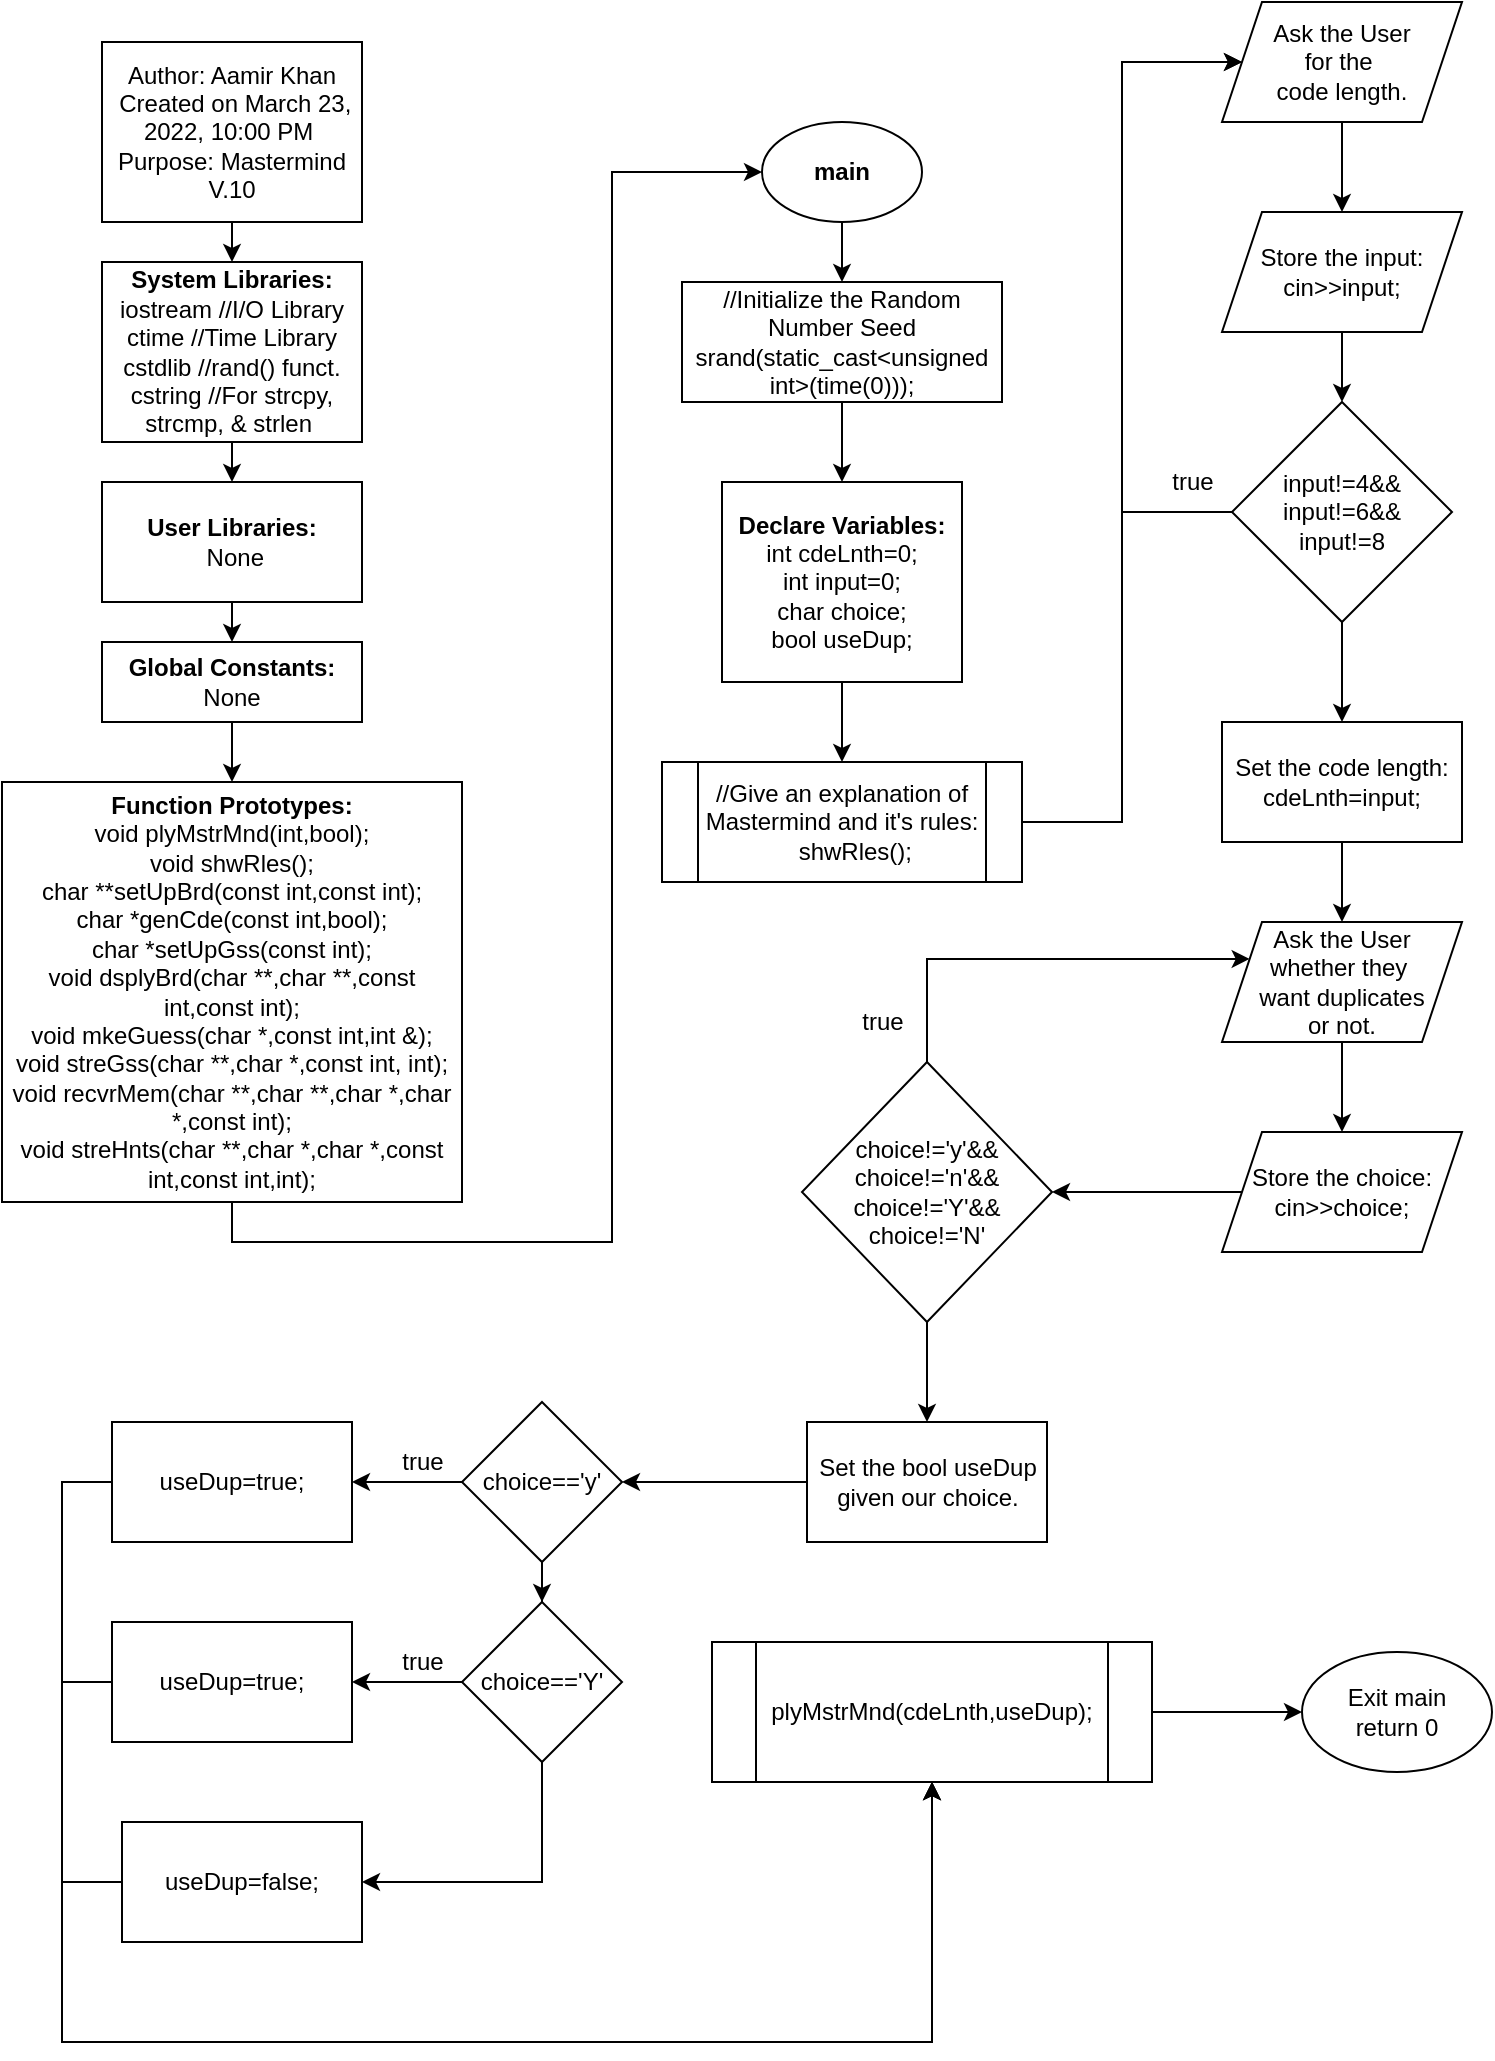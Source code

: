 <mxfile version="17.2.1" type="device"><diagram id="b_TR4aFq3v-l38ESzA4e" name="Page-1"><mxGraphModel dx="868" dy="492" grid="1" gridSize="10" guides="1" tooltips="1" connect="1" arrows="1" fold="1" page="1" pageScale="1" pageWidth="850" pageHeight="1100" math="0" shadow="0"><root><mxCell id="0"/><mxCell id="1" parent="0"/><mxCell id="e4MrpylPwvR585BsnCM_-1" style="edgeStyle=orthogonalEdgeStyle;rounded=0;orthogonalLoop=1;jettySize=auto;html=1;exitX=0.5;exitY=1;exitDx=0;exitDy=0;entryX=0.5;entryY=0;entryDx=0;entryDy=0;" parent="1" source="e4MrpylPwvR585BsnCM_-2" target="e4MrpylPwvR585BsnCM_-4" edge="1"><mxGeometry relative="1" as="geometry"/></mxCell><mxCell id="e4MrpylPwvR585BsnCM_-2" value="&lt;div&gt;Author: Aamir Khan&lt;/div&gt;&lt;div&gt;&amp;nbsp;Created on March 23, 2022, 10:00 PM&lt;span&gt;&amp;nbsp;&lt;/span&gt;&lt;/div&gt;&lt;div&gt;&lt;span&gt;Purpose: Mastermind&lt;/span&gt;&lt;/div&gt;&lt;div&gt;&lt;span&gt;V.10&lt;/span&gt;&lt;/div&gt;" style="rounded=0;whiteSpace=wrap;html=1;" parent="1" vertex="1"><mxGeometry x="70" y="50" width="130" height="90" as="geometry"/></mxCell><mxCell id="e4MrpylPwvR585BsnCM_-3" style="edgeStyle=orthogonalEdgeStyle;rounded=0;orthogonalLoop=1;jettySize=auto;html=1;exitX=0.5;exitY=1;exitDx=0;exitDy=0;entryX=0.5;entryY=0;entryDx=0;entryDy=0;" parent="1" source="e4MrpylPwvR585BsnCM_-4" target="e4MrpylPwvR585BsnCM_-6" edge="1"><mxGeometry relative="1" as="geometry"/></mxCell><mxCell id="e4MrpylPwvR585BsnCM_-4" value="&lt;div&gt;&lt;b&gt;System Libraries:&lt;/b&gt;&lt;/div&gt;&lt;div&gt;iostream //I/O Library&lt;/div&gt;&lt;div&gt;ctime //Time Library&lt;/div&gt;&lt;div&gt;cstdlib //rand() funct.&lt;/div&gt;&lt;div&gt;cstring //For strcpy,&lt;/div&gt;&lt;div&gt;strcmp, &amp;amp; strlen&amp;nbsp;&lt;/div&gt;" style="rounded=0;whiteSpace=wrap;html=1;" parent="1" vertex="1"><mxGeometry x="70" y="160" width="130" height="90" as="geometry"/></mxCell><mxCell id="e4MrpylPwvR585BsnCM_-5" style="edgeStyle=orthogonalEdgeStyle;rounded=0;orthogonalLoop=1;jettySize=auto;html=1;exitX=0.5;exitY=1;exitDx=0;exitDy=0;entryX=0.5;entryY=0;entryDx=0;entryDy=0;" parent="1" source="e4MrpylPwvR585BsnCM_-6" target="e4MrpylPwvR585BsnCM_-7" edge="1"><mxGeometry relative="1" as="geometry"/></mxCell><mxCell id="e4MrpylPwvR585BsnCM_-6" value="&lt;b&gt;User Libraries:&lt;br&gt;&lt;/b&gt;&amp;nbsp;None" style="rounded=0;whiteSpace=wrap;html=1;" parent="1" vertex="1"><mxGeometry x="70" y="270" width="130" height="60" as="geometry"/></mxCell><mxCell id="e4MrpylPwvR585BsnCM_-9" style="edgeStyle=orthogonalEdgeStyle;rounded=0;orthogonalLoop=1;jettySize=auto;html=1;exitX=0.5;exitY=1;exitDx=0;exitDy=0;entryX=0.5;entryY=0;entryDx=0;entryDy=0;" parent="1" source="e4MrpylPwvR585BsnCM_-7" target="e4MrpylPwvR585BsnCM_-8" edge="1"><mxGeometry relative="1" as="geometry"/></mxCell><mxCell id="e4MrpylPwvR585BsnCM_-7" value="&lt;b&gt;Global Constants:&lt;/b&gt;&lt;br&gt;None" style="rounded=0;whiteSpace=wrap;html=1;" parent="1" vertex="1"><mxGeometry x="70" y="350" width="130" height="40" as="geometry"/></mxCell><mxCell id="e4MrpylPwvR585BsnCM_-11" style="edgeStyle=orthogonalEdgeStyle;rounded=0;orthogonalLoop=1;jettySize=auto;html=1;exitX=0.5;exitY=1;exitDx=0;exitDy=0;entryX=0;entryY=0.5;entryDx=0;entryDy=0;" parent="1" source="e4MrpylPwvR585BsnCM_-8" target="e4MrpylPwvR585BsnCM_-10" edge="1"><mxGeometry relative="1" as="geometry"/></mxCell><mxCell id="e4MrpylPwvR585BsnCM_-8" value="&lt;b&gt;Function Prototypes:&lt;/b&gt;&lt;br&gt;&lt;div&gt;void plyMstrMnd(int,bool);&lt;br&gt;&lt;/div&gt;&lt;div&gt;void shwRles();&lt;br&gt;&lt;/div&gt;&lt;div&gt;char **setUpBrd(const int,const int);&lt;br&gt;&lt;/div&gt;&lt;div&gt;char *genCde(const int,bool);&lt;br&gt;&lt;/div&gt;&lt;div&gt;char *setUpGss(const int);&lt;br&gt;&lt;/div&gt;&lt;div&gt;void dsplyBrd(char **,char **,const int,const int);&lt;br&gt;&lt;/div&gt;&lt;div&gt;void mkeGuess(char *,const int,int &amp;amp;);&lt;br&gt;&lt;/div&gt;&lt;div&gt;void streGss(char **,char *,const int, int);&lt;br&gt;&lt;/div&gt;&lt;div&gt;void recvrMem(char **,char **,char *,char *,const int);&lt;br&gt;&lt;/div&gt;&lt;div&gt;void streHnts(char **,char *,char *,const int,const int,int);&lt;br&gt;&lt;/div&gt;" style="rounded=0;whiteSpace=wrap;html=1;" parent="1" vertex="1"><mxGeometry x="20" y="420" width="230" height="210" as="geometry"/></mxCell><mxCell id="e4MrpylPwvR585BsnCM_-13" style="edgeStyle=orthogonalEdgeStyle;rounded=0;orthogonalLoop=1;jettySize=auto;html=1;exitX=0.5;exitY=1;exitDx=0;exitDy=0;entryX=0.5;entryY=0;entryDx=0;entryDy=0;" parent="1" source="e4MrpylPwvR585BsnCM_-10" target="e4MrpylPwvR585BsnCM_-12" edge="1"><mxGeometry relative="1" as="geometry"/></mxCell><mxCell id="e4MrpylPwvR585BsnCM_-10" value="&lt;b&gt;main&lt;/b&gt;" style="ellipse;whiteSpace=wrap;html=1;" parent="1" vertex="1"><mxGeometry x="400" y="90" width="80" height="50" as="geometry"/></mxCell><mxCell id="e4MrpylPwvR585BsnCM_-16" style="edgeStyle=orthogonalEdgeStyle;rounded=0;orthogonalLoop=1;jettySize=auto;html=1;exitX=0.5;exitY=1;exitDx=0;exitDy=0;entryX=0.5;entryY=0;entryDx=0;entryDy=0;" parent="1" source="e4MrpylPwvR585BsnCM_-12" target="e4MrpylPwvR585BsnCM_-14" edge="1"><mxGeometry relative="1" as="geometry"/></mxCell><mxCell id="e4MrpylPwvR585BsnCM_-12" value="&lt;div&gt;//Initialize the Random Number Seed&lt;/div&gt;&lt;div&gt;&lt;span&gt;srand(static_cast&amp;lt;unsigned int&amp;gt;(time(0)));&lt;/span&gt;&lt;br&gt;&lt;/div&gt;" style="rounded=0;whiteSpace=wrap;html=1;" parent="1" vertex="1"><mxGeometry x="360" y="170" width="160" height="60" as="geometry"/></mxCell><mxCell id="e4MrpylPwvR585BsnCM_-17" style="edgeStyle=orthogonalEdgeStyle;rounded=0;orthogonalLoop=1;jettySize=auto;html=1;exitX=0.5;exitY=1;exitDx=0;exitDy=0;entryX=0.5;entryY=0;entryDx=0;entryDy=0;" parent="1" source="e4MrpylPwvR585BsnCM_-14" target="e4MrpylPwvR585BsnCM_-15" edge="1"><mxGeometry relative="1" as="geometry"/></mxCell><mxCell id="e4MrpylPwvR585BsnCM_-14" value="&lt;b&gt;Declare Variables:&lt;/b&gt;&lt;br&gt;&lt;div&gt;&lt;div&gt;int cdeLnth=0;&lt;/div&gt;&lt;div&gt;int input=0;&lt;/div&gt;&lt;div&gt;&lt;span&gt;char choice;&lt;/span&gt;&lt;/div&gt;&lt;div&gt;&lt;span&gt;bool useDup;&lt;/span&gt;&lt;/div&gt;&lt;/div&gt;" style="rounded=0;whiteSpace=wrap;html=1;" parent="1" vertex="1"><mxGeometry x="380" y="270" width="120" height="100" as="geometry"/></mxCell><mxCell id="e4MrpylPwvR585BsnCM_-21" style="edgeStyle=orthogonalEdgeStyle;rounded=0;orthogonalLoop=1;jettySize=auto;html=1;exitX=1;exitY=0.5;exitDx=0;exitDy=0;entryX=0;entryY=0.5;entryDx=0;entryDy=0;" parent="1" source="e4MrpylPwvR585BsnCM_-15" target="e4MrpylPwvR585BsnCM_-18" edge="1"><mxGeometry relative="1" as="geometry"><Array as="points"><mxPoint x="580" y="440"/><mxPoint x="580" y="60"/></Array></mxGeometry></mxCell><mxCell id="e4MrpylPwvR585BsnCM_-15" value="&lt;div&gt;//Give an explanation of Mastermind and it's rules:&lt;/div&gt;&lt;div&gt;&amp;nbsp; &amp;nbsp; shwRles();&lt;/div&gt;" style="shape=process;whiteSpace=wrap;html=1;backgroundOutline=1;" parent="1" vertex="1"><mxGeometry x="350" y="410" width="180" height="60" as="geometry"/></mxCell><mxCell id="e4MrpylPwvR585BsnCM_-22" style="edgeStyle=orthogonalEdgeStyle;rounded=0;orthogonalLoop=1;jettySize=auto;html=1;exitX=0.5;exitY=1;exitDx=0;exitDy=0;entryX=0.5;entryY=0;entryDx=0;entryDy=0;" parent="1" source="e4MrpylPwvR585BsnCM_-18" target="e4MrpylPwvR585BsnCM_-19" edge="1"><mxGeometry relative="1" as="geometry"/></mxCell><mxCell id="e4MrpylPwvR585BsnCM_-18" value="Ask the User&lt;br&gt;for the&amp;nbsp;&lt;br&gt;code length." style="shape=parallelogram;perimeter=parallelogramPerimeter;whiteSpace=wrap;html=1;fixedSize=1;" parent="1" vertex="1"><mxGeometry x="630" y="30" width="120" height="60" as="geometry"/></mxCell><mxCell id="e4MrpylPwvR585BsnCM_-23" style="edgeStyle=orthogonalEdgeStyle;rounded=0;orthogonalLoop=1;jettySize=auto;html=1;exitX=0.5;exitY=1;exitDx=0;exitDy=0;entryX=0.5;entryY=0;entryDx=0;entryDy=0;" parent="1" source="e4MrpylPwvR585BsnCM_-19" target="e4MrpylPwvR585BsnCM_-20" edge="1"><mxGeometry relative="1" as="geometry"/></mxCell><mxCell id="e4MrpylPwvR585BsnCM_-19" value="Store the input:&lt;br&gt;cin&amp;gt;&amp;gt;input;" style="shape=parallelogram;perimeter=parallelogramPerimeter;whiteSpace=wrap;html=1;fixedSize=1;" parent="1" vertex="1"><mxGeometry x="630" y="135" width="120" height="60" as="geometry"/></mxCell><mxCell id="e4MrpylPwvR585BsnCM_-24" style="edgeStyle=orthogonalEdgeStyle;rounded=0;orthogonalLoop=1;jettySize=auto;html=1;exitX=0;exitY=0.5;exitDx=0;exitDy=0;entryX=0;entryY=0.5;entryDx=0;entryDy=0;" parent="1" source="e4MrpylPwvR585BsnCM_-20" target="e4MrpylPwvR585BsnCM_-18" edge="1"><mxGeometry relative="1" as="geometry"><Array as="points"><mxPoint x="580" y="285"/><mxPoint x="580" y="60"/></Array></mxGeometry></mxCell><mxCell id="e4MrpylPwvR585BsnCM_-27" style="edgeStyle=orthogonalEdgeStyle;rounded=0;orthogonalLoop=1;jettySize=auto;html=1;exitX=0.5;exitY=1;exitDx=0;exitDy=0;entryX=0.5;entryY=0;entryDx=0;entryDy=0;" parent="1" source="e4MrpylPwvR585BsnCM_-20" target="e4MrpylPwvR585BsnCM_-26" edge="1"><mxGeometry relative="1" as="geometry"/></mxCell><mxCell id="e4MrpylPwvR585BsnCM_-20" value="input!=4&amp;amp;&amp;amp;&lt;br&gt;input!=6&amp;amp;&amp;amp;&lt;br&gt;input!=8" style="rhombus;whiteSpace=wrap;html=1;" parent="1" vertex="1"><mxGeometry x="635" y="230" width="110" height="110" as="geometry"/></mxCell><mxCell id="e4MrpylPwvR585BsnCM_-25" value="true" style="text;html=1;align=center;verticalAlign=middle;resizable=0;points=[];autosize=1;strokeColor=none;fillColor=none;" parent="1" vertex="1"><mxGeometry x="595" y="260" width="40" height="20" as="geometry"/></mxCell><mxCell id="e4MrpylPwvR585BsnCM_-54" style="edgeStyle=orthogonalEdgeStyle;rounded=0;orthogonalLoop=1;jettySize=auto;html=1;exitX=0.5;exitY=1;exitDx=0;exitDy=0;entryX=0.5;entryY=0;entryDx=0;entryDy=0;" parent="1" source="e4MrpylPwvR585BsnCM_-26" target="e4MrpylPwvR585BsnCM_-29" edge="1"><mxGeometry relative="1" as="geometry"/></mxCell><mxCell id="e4MrpylPwvR585BsnCM_-26" value="Set the code length:&lt;br&gt;cdeLnth=input;" style="rounded=0;whiteSpace=wrap;html=1;" parent="1" vertex="1"><mxGeometry x="630" y="390" width="120" height="60" as="geometry"/></mxCell><mxCell id="e4MrpylPwvR585BsnCM_-28" style="edgeStyle=orthogonalEdgeStyle;rounded=0;orthogonalLoop=1;jettySize=auto;html=1;exitX=0.5;exitY=1;exitDx=0;exitDy=0;entryX=0.5;entryY=0;entryDx=0;entryDy=0;" parent="1" source="e4MrpylPwvR585BsnCM_-29" target="e4MrpylPwvR585BsnCM_-31" edge="1"><mxGeometry relative="1" as="geometry"/></mxCell><mxCell id="e4MrpylPwvR585BsnCM_-29" value="Ask the User&lt;br&gt;whether they&amp;nbsp;&lt;br&gt;want duplicates&lt;br&gt;or not." style="shape=parallelogram;perimeter=parallelogramPerimeter;whiteSpace=wrap;html=1;fixedSize=1;" parent="1" vertex="1"><mxGeometry x="630" y="490" width="120" height="60" as="geometry"/></mxCell><mxCell id="e4MrpylPwvR585BsnCM_-55" style="edgeStyle=orthogonalEdgeStyle;rounded=0;orthogonalLoop=1;jettySize=auto;html=1;exitX=0;exitY=0.5;exitDx=0;exitDy=0;entryX=1;entryY=0.5;entryDx=0;entryDy=0;" parent="1" source="e4MrpylPwvR585BsnCM_-31" target="e4MrpylPwvR585BsnCM_-33" edge="1"><mxGeometry relative="1" as="geometry"><Array as="points"><mxPoint x="600" y="625"/><mxPoint x="600" y="625"/></Array></mxGeometry></mxCell><mxCell id="e4MrpylPwvR585BsnCM_-31" value="Store the choice:&lt;br&gt;cin&amp;gt;&amp;gt;choice;" style="shape=parallelogram;perimeter=parallelogramPerimeter;whiteSpace=wrap;html=1;fixedSize=1;" parent="1" vertex="1"><mxGeometry x="630" y="595" width="120" height="60" as="geometry"/></mxCell><mxCell id="e4MrpylPwvR585BsnCM_-32" style="edgeStyle=orthogonalEdgeStyle;rounded=0;orthogonalLoop=1;jettySize=auto;html=1;exitX=0.5;exitY=1;exitDx=0;exitDy=0;entryX=0.5;entryY=0;entryDx=0;entryDy=0;" parent="1" source="e4MrpylPwvR585BsnCM_-33" target="e4MrpylPwvR585BsnCM_-34" edge="1"><mxGeometry relative="1" as="geometry"/></mxCell><mxCell id="OpH5EI_YBSyiRqwEdCIt-2" style="edgeStyle=orthogonalEdgeStyle;rounded=0;orthogonalLoop=1;jettySize=auto;html=1;exitX=0.5;exitY=0;exitDx=0;exitDy=0;entryX=0;entryY=0.25;entryDx=0;entryDy=0;" edge="1" parent="1" source="e4MrpylPwvR585BsnCM_-33" target="e4MrpylPwvR585BsnCM_-29"><mxGeometry relative="1" as="geometry"><Array as="points"><mxPoint x="483" y="509"/></Array></mxGeometry></mxCell><mxCell id="e4MrpylPwvR585BsnCM_-33" value="choice!='y'&amp;amp;&amp;amp;&lt;br&gt;choice!='n'&amp;amp;&amp;amp;&lt;br&gt;choice!='Y'&amp;amp;&amp;amp;&lt;br&gt;choice!='N'" style="rhombus;whiteSpace=wrap;html=1;" parent="1" vertex="1"><mxGeometry x="420" y="560" width="125" height="130" as="geometry"/></mxCell><mxCell id="e4MrpylPwvR585BsnCM_-37" style="edgeStyle=orthogonalEdgeStyle;rounded=0;orthogonalLoop=1;jettySize=auto;html=1;exitX=0;exitY=0.5;exitDx=0;exitDy=0;entryX=1;entryY=0.5;entryDx=0;entryDy=0;" parent="1" source="e4MrpylPwvR585BsnCM_-34" target="e4MrpylPwvR585BsnCM_-36" edge="1"><mxGeometry relative="1" as="geometry"/></mxCell><mxCell id="e4MrpylPwvR585BsnCM_-34" value="Set the bool useDup&lt;br&gt;given our choice." style="rounded=0;whiteSpace=wrap;html=1;" parent="1" vertex="1"><mxGeometry x="422.5" y="740" width="120" height="60" as="geometry"/></mxCell><mxCell id="e4MrpylPwvR585BsnCM_-39" style="edgeStyle=orthogonalEdgeStyle;rounded=0;orthogonalLoop=1;jettySize=auto;html=1;exitX=0;exitY=0.5;exitDx=0;exitDy=0;entryX=1;entryY=0.5;entryDx=0;entryDy=0;" parent="1" source="e4MrpylPwvR585BsnCM_-36" target="e4MrpylPwvR585BsnCM_-38" edge="1"><mxGeometry relative="1" as="geometry"/></mxCell><mxCell id="e4MrpylPwvR585BsnCM_-51" style="edgeStyle=orthogonalEdgeStyle;rounded=0;orthogonalLoop=1;jettySize=auto;html=1;exitX=0.5;exitY=1;exitDx=0;exitDy=0;" parent="1" source="e4MrpylPwvR585BsnCM_-36" target="e4MrpylPwvR585BsnCM_-42" edge="1"><mxGeometry relative="1" as="geometry"/></mxCell><mxCell id="e4MrpylPwvR585BsnCM_-36" value="choice=='y'" style="rhombus;whiteSpace=wrap;html=1;" parent="1" vertex="1"><mxGeometry x="250" y="730" width="80" height="80" as="geometry"/></mxCell><mxCell id="e4MrpylPwvR585BsnCM_-56" style="edgeStyle=orthogonalEdgeStyle;rounded=0;orthogonalLoop=1;jettySize=auto;html=1;exitX=0;exitY=0.5;exitDx=0;exitDy=0;entryX=0.5;entryY=1;entryDx=0;entryDy=0;" parent="1" source="e4MrpylPwvR585BsnCM_-38" target="e4MrpylPwvR585BsnCM_-47" edge="1"><mxGeometry relative="1" as="geometry"><Array as="points"><mxPoint x="50" y="770"/><mxPoint x="50" y="1050"/><mxPoint x="485" y="1050"/></Array></mxGeometry></mxCell><mxCell id="e4MrpylPwvR585BsnCM_-38" value="useDup=true;" style="rounded=0;whiteSpace=wrap;html=1;" parent="1" vertex="1"><mxGeometry x="75" y="740" width="120" height="60" as="geometry"/></mxCell><mxCell id="e4MrpylPwvR585BsnCM_-40" value="true" style="text;html=1;align=center;verticalAlign=middle;resizable=0;points=[];autosize=1;strokeColor=none;fillColor=none;" parent="1" vertex="1"><mxGeometry x="210" y="750" width="40" height="20" as="geometry"/></mxCell><mxCell id="e4MrpylPwvR585BsnCM_-59" style="edgeStyle=orthogonalEdgeStyle;rounded=0;orthogonalLoop=1;jettySize=auto;html=1;exitX=0;exitY=0.5;exitDx=0;exitDy=0;entryX=0.5;entryY=1;entryDx=0;entryDy=0;" parent="1" source="e4MrpylPwvR585BsnCM_-41" target="e4MrpylPwvR585BsnCM_-47" edge="1"><mxGeometry relative="1" as="geometry"><Array as="points"><mxPoint x="50" y="870"/><mxPoint x="50" y="1050"/><mxPoint x="485" y="1050"/></Array></mxGeometry></mxCell><mxCell id="e4MrpylPwvR585BsnCM_-41" value="&lt;span&gt;useDup=true;&lt;/span&gt;" style="rounded=0;whiteSpace=wrap;html=1;" parent="1" vertex="1"><mxGeometry x="75" y="840" width="120" height="60" as="geometry"/></mxCell><mxCell id="e4MrpylPwvR585BsnCM_-43" style="edgeStyle=orthogonalEdgeStyle;rounded=0;orthogonalLoop=1;jettySize=auto;html=1;exitX=0;exitY=0.5;exitDx=0;exitDy=0;entryX=1;entryY=0.5;entryDx=0;entryDy=0;" parent="1" source="e4MrpylPwvR585BsnCM_-42" target="e4MrpylPwvR585BsnCM_-41" edge="1"><mxGeometry relative="1" as="geometry"/></mxCell><mxCell id="e4MrpylPwvR585BsnCM_-46" style="edgeStyle=orthogonalEdgeStyle;rounded=0;orthogonalLoop=1;jettySize=auto;html=1;exitX=0.5;exitY=1;exitDx=0;exitDy=0;entryX=1;entryY=0.5;entryDx=0;entryDy=0;" parent="1" source="e4MrpylPwvR585BsnCM_-42" target="e4MrpylPwvR585BsnCM_-45" edge="1"><mxGeometry relative="1" as="geometry"/></mxCell><mxCell id="e4MrpylPwvR585BsnCM_-42" value="choice=='Y'" style="rhombus;whiteSpace=wrap;html=1;" parent="1" vertex="1"><mxGeometry x="250" y="830" width="80" height="80" as="geometry"/></mxCell><mxCell id="e4MrpylPwvR585BsnCM_-44" value="true" style="text;html=1;align=center;verticalAlign=middle;resizable=0;points=[];autosize=1;strokeColor=none;fillColor=none;" parent="1" vertex="1"><mxGeometry x="210" y="850" width="40" height="20" as="geometry"/></mxCell><mxCell id="e4MrpylPwvR585BsnCM_-61" style="edgeStyle=orthogonalEdgeStyle;rounded=0;orthogonalLoop=1;jettySize=auto;html=1;exitX=0;exitY=0.5;exitDx=0;exitDy=0;entryX=0.5;entryY=1;entryDx=0;entryDy=0;" parent="1" source="e4MrpylPwvR585BsnCM_-45" target="e4MrpylPwvR585BsnCM_-47" edge="1"><mxGeometry relative="1" as="geometry"><Array as="points"><mxPoint x="50" y="970"/><mxPoint x="50" y="1050"/><mxPoint x="485" y="1050"/></Array></mxGeometry></mxCell><mxCell id="e4MrpylPwvR585BsnCM_-45" value="&lt;span&gt;useDup=false;&lt;/span&gt;" style="rounded=0;whiteSpace=wrap;html=1;" parent="1" vertex="1"><mxGeometry x="80" y="940" width="120" height="60" as="geometry"/></mxCell><mxCell id="e4MrpylPwvR585BsnCM_-53" style="edgeStyle=orthogonalEdgeStyle;rounded=0;orthogonalLoop=1;jettySize=auto;html=1;exitX=1;exitY=0.5;exitDx=0;exitDy=0;entryX=0;entryY=0.5;entryDx=0;entryDy=0;" parent="1" source="e4MrpylPwvR585BsnCM_-47" target="e4MrpylPwvR585BsnCM_-52" edge="1"><mxGeometry relative="1" as="geometry"/></mxCell><mxCell id="e4MrpylPwvR585BsnCM_-47" value="plyMstrMnd(cdeLnth,useDup);" style="shape=process;whiteSpace=wrap;html=1;backgroundOutline=1;" parent="1" vertex="1"><mxGeometry x="375" y="850" width="220" height="70" as="geometry"/></mxCell><mxCell id="e4MrpylPwvR585BsnCM_-52" value="Exit main&lt;br&gt;return 0" style="ellipse;whiteSpace=wrap;html=1;" parent="1" vertex="1"><mxGeometry x="670" y="855" width="95" height="60" as="geometry"/></mxCell><mxCell id="OpH5EI_YBSyiRqwEdCIt-3" value="true" style="text;html=1;align=center;verticalAlign=middle;resizable=0;points=[];autosize=1;strokeColor=none;fillColor=none;" vertex="1" parent="1"><mxGeometry x="440" y="530" width="40" height="20" as="geometry"/></mxCell></root></mxGraphModel></diagram></mxfile>